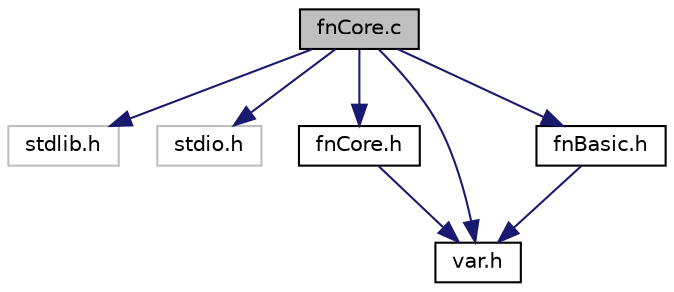 digraph "fnCore.c"
{
 // LATEX_PDF_SIZE
  edge [fontname="Helvetica",fontsize="10",labelfontname="Helvetica",labelfontsize="10"];
  node [fontname="Helvetica",fontsize="10",shape=record];
  Node1 [label="fnCore.c",height=0.2,width=0.4,color="black", fillcolor="grey75", style="filled", fontcolor="black",tooltip="A file with all Core functions."];
  Node1 -> Node2 [color="midnightblue",fontsize="10",style="solid",fontname="Helvetica"];
  Node2 [label="stdlib.h",height=0.2,width=0.4,color="grey75", fillcolor="white", style="filled",tooltip=" "];
  Node1 -> Node3 [color="midnightblue",fontsize="10",style="solid",fontname="Helvetica"];
  Node3 [label="stdio.h",height=0.2,width=0.4,color="grey75", fillcolor="white", style="filled",tooltip=" "];
  Node1 -> Node4 [color="midnightblue",fontsize="10",style="solid",fontname="Helvetica"];
  Node4 [label="fnCore.h",height=0.2,width=0.4,color="black", fillcolor="white", style="filled",URL="$fnCore_8h_source.html",tooltip=" "];
  Node4 -> Node5 [color="midnightblue",fontsize="10",style="solid",fontname="Helvetica"];
  Node5 [label="var.h",height=0.2,width=0.4,color="black", fillcolor="white", style="filled",URL="$var_8h.html",tooltip="A file with the variables and classes."];
  Node1 -> Node5 [color="midnightblue",fontsize="10",style="solid",fontname="Helvetica"];
  Node1 -> Node6 [color="midnightblue",fontsize="10",style="solid",fontname="Helvetica"];
  Node6 [label="fnBasic.h",height=0.2,width=0.4,color="black", fillcolor="white", style="filled",URL="$fnBasic_8h_source.html",tooltip=" "];
  Node6 -> Node5 [color="midnightblue",fontsize="10",style="solid",fontname="Helvetica"];
}
